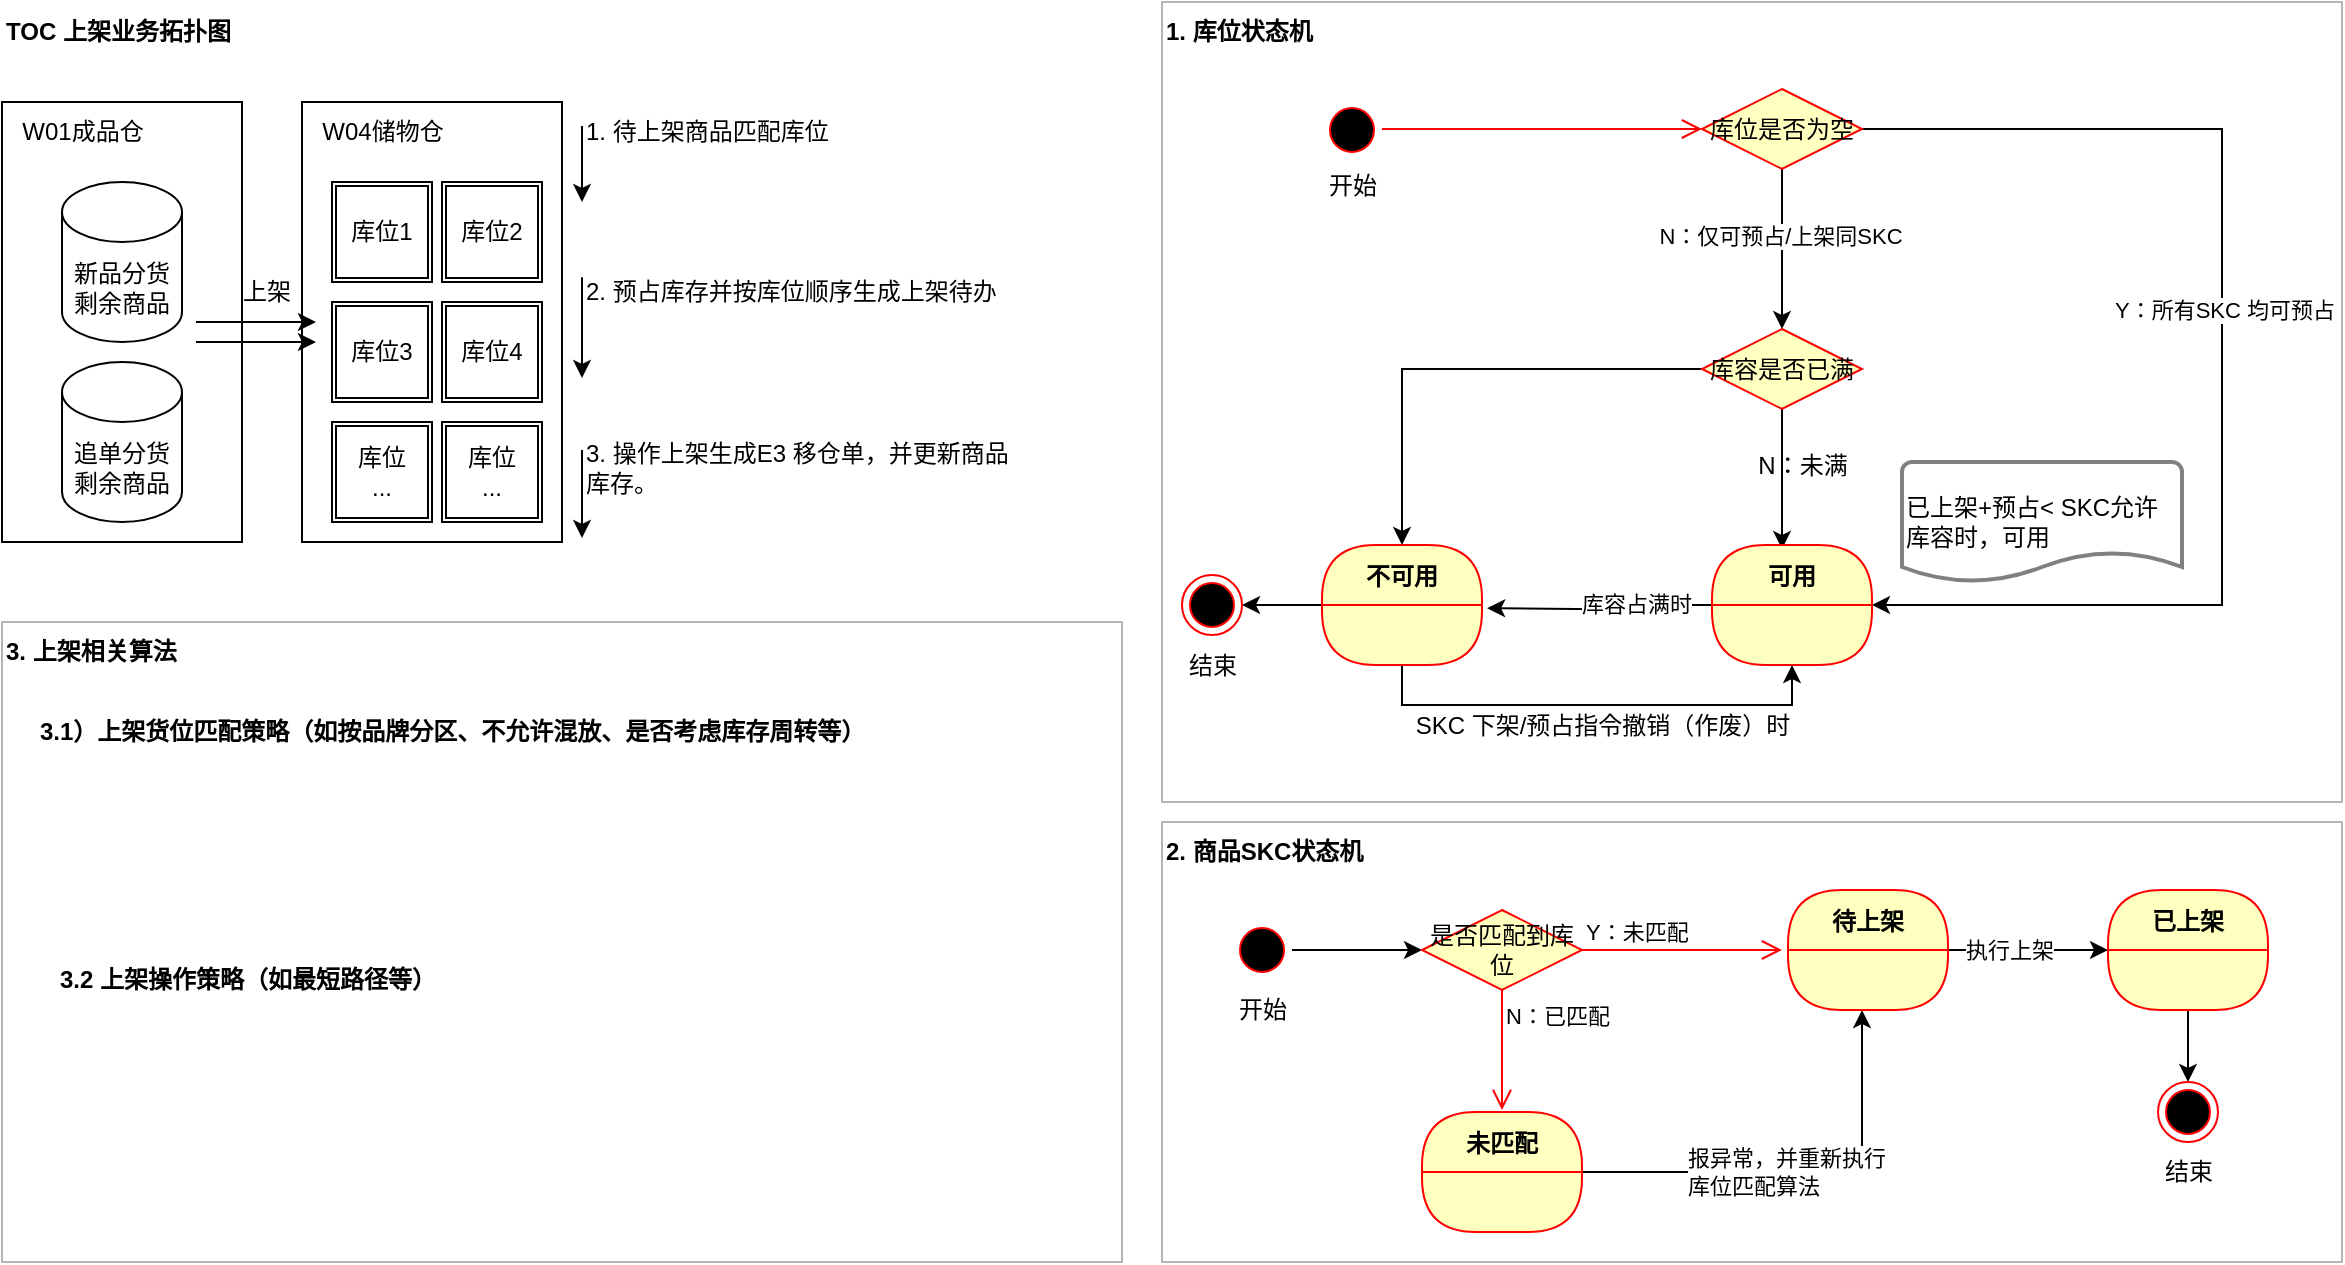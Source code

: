 <mxfile version="21.3.2" type="github">
  <diagram name="第 1 页" id="gtPpL5h6iTfyjL-9bG1J">
    <mxGraphModel dx="2018" dy="718" grid="1" gridSize="10" guides="1" tooltips="1" connect="1" arrows="1" fold="1" page="1" pageScale="1" pageWidth="827" pageHeight="1169" math="0" shadow="0">
      <root>
        <mxCell id="0" />
        <mxCell id="1" parent="0" />
        <mxCell id="0IbMQimckOaRzX1ZHGWI-1" value="TOC 上架业务拓扑图" style="text;html=1;align=left;verticalAlign=middle;resizable=0;points=[];autosize=1;strokeColor=none;fillColor=none;fontStyle=1" vertex="1" parent="1">
          <mxGeometry x="-80" width="140" height="30" as="geometry" />
        </mxCell>
        <mxCell id="0IbMQimckOaRzX1ZHGWI-2" value="" style="rounded=0;whiteSpace=wrap;html=1;" vertex="1" parent="1">
          <mxGeometry x="-80" y="50" width="120" height="220" as="geometry" />
        </mxCell>
        <mxCell id="0IbMQimckOaRzX1ZHGWI-4" value="W01成品仓" style="text;html=1;align=center;verticalAlign=middle;resizable=0;points=[];autosize=1;strokeColor=none;fillColor=none;" vertex="1" parent="1">
          <mxGeometry x="-80" y="50" width="80" height="30" as="geometry" />
        </mxCell>
        <mxCell id="0IbMQimckOaRzX1ZHGWI-7" value="" style="rounded=0;whiteSpace=wrap;html=1;" vertex="1" parent="1">
          <mxGeometry x="70" y="50" width="130" height="220" as="geometry" />
        </mxCell>
        <mxCell id="0IbMQimckOaRzX1ZHGWI-8" value="W04储物仓" style="text;html=1;align=center;verticalAlign=middle;resizable=0;points=[];autosize=1;strokeColor=none;fillColor=none;" vertex="1" parent="1">
          <mxGeometry x="70" y="50" width="80" height="30" as="geometry" />
        </mxCell>
        <mxCell id="0IbMQimckOaRzX1ZHGWI-10" value="新品分货剩余商品" style="shape=cylinder3;whiteSpace=wrap;html=1;boundedLbl=1;backgroundOutline=1;size=15;" vertex="1" parent="1">
          <mxGeometry x="-50" y="90" width="60" height="80" as="geometry" />
        </mxCell>
        <mxCell id="0IbMQimckOaRzX1ZHGWI-11" value="追单分货剩余商品" style="shape=cylinder3;whiteSpace=wrap;html=1;boundedLbl=1;backgroundOutline=1;size=15;" vertex="1" parent="1">
          <mxGeometry x="-50" y="180" width="60" height="80" as="geometry" />
        </mxCell>
        <mxCell id="0IbMQimckOaRzX1ZHGWI-13" value="库位1" style="shape=ext;double=1;whiteSpace=wrap;html=1;aspect=fixed;" vertex="1" parent="1">
          <mxGeometry x="85" y="90" width="50" height="50" as="geometry" />
        </mxCell>
        <mxCell id="0IbMQimckOaRzX1ZHGWI-14" value="库位2" style="shape=ext;double=1;whiteSpace=wrap;html=1;aspect=fixed;" vertex="1" parent="1">
          <mxGeometry x="140" y="90" width="50" height="50" as="geometry" />
        </mxCell>
        <mxCell id="0IbMQimckOaRzX1ZHGWI-15" value="库位4" style="shape=ext;double=1;whiteSpace=wrap;html=1;aspect=fixed;" vertex="1" parent="1">
          <mxGeometry x="140" y="150" width="50" height="50" as="geometry" />
        </mxCell>
        <mxCell id="0IbMQimckOaRzX1ZHGWI-16" value="库位3" style="shape=ext;double=1;whiteSpace=wrap;html=1;aspect=fixed;" vertex="1" parent="1">
          <mxGeometry x="85" y="150" width="50" height="50" as="geometry" />
        </mxCell>
        <mxCell id="0IbMQimckOaRzX1ZHGWI-17" value="库位&lt;br&gt;..." style="shape=ext;double=1;whiteSpace=wrap;html=1;aspect=fixed;" vertex="1" parent="1">
          <mxGeometry x="85" y="210" width="50" height="50" as="geometry" />
        </mxCell>
        <mxCell id="0IbMQimckOaRzX1ZHGWI-18" value="库位&lt;br&gt;..." style="shape=ext;double=1;whiteSpace=wrap;html=1;aspect=fixed;" vertex="1" parent="1">
          <mxGeometry x="140" y="210" width="50" height="50" as="geometry" />
        </mxCell>
        <mxCell id="0IbMQimckOaRzX1ZHGWI-25" value="" style="group" vertex="1" connectable="0" parent="1">
          <mxGeometry x="17" y="160" width="60" height="10" as="geometry" />
        </mxCell>
        <mxCell id="0IbMQimckOaRzX1ZHGWI-23" value="" style="endArrow=classic;html=1;rounded=0;" edge="1" parent="0IbMQimckOaRzX1ZHGWI-25">
          <mxGeometry width="50" height="50" relative="1" as="geometry">
            <mxPoint y="10" as="sourcePoint" />
            <mxPoint x="60" y="10" as="targetPoint" />
          </mxGeometry>
        </mxCell>
        <mxCell id="0IbMQimckOaRzX1ZHGWI-24" value="" style="endArrow=classic;html=1;rounded=0;" edge="1" parent="0IbMQimckOaRzX1ZHGWI-25">
          <mxGeometry width="50" height="50" relative="1" as="geometry">
            <mxPoint as="sourcePoint" />
            <mxPoint x="60" as="targetPoint" />
          </mxGeometry>
        </mxCell>
        <mxCell id="0IbMQimckOaRzX1ZHGWI-70" value="" style="rounded=0;whiteSpace=wrap;html=1;strokeColor=#B3B3B3;" vertex="1" parent="1">
          <mxGeometry x="500" width="590" height="400" as="geometry" />
        </mxCell>
        <mxCell id="0IbMQimckOaRzX1ZHGWI-71" value="" style="ellipse;html=1;shape=startState;fillColor=#000000;strokeColor=#ff0000;" vertex="1" parent="1">
          <mxGeometry x="580" y="49" width="30" height="30" as="geometry" />
        </mxCell>
        <mxCell id="0IbMQimckOaRzX1ZHGWI-72" value="" style="edgeStyle=orthogonalEdgeStyle;html=1;verticalAlign=bottom;endArrow=open;endSize=8;strokeColor=#ff0000;rounded=0;" edge="1" parent="1" source="0IbMQimckOaRzX1ZHGWI-71">
          <mxGeometry relative="1" as="geometry">
            <mxPoint x="770" y="63.5" as="targetPoint" />
          </mxGeometry>
        </mxCell>
        <mxCell id="0IbMQimckOaRzX1ZHGWI-73" value="开始" style="text;html=1;align=center;verticalAlign=middle;resizable=0;points=[];autosize=1;strokeColor=none;fillColor=none;" vertex="1" parent="1">
          <mxGeometry x="570" y="76.5" width="50" height="30" as="geometry" />
        </mxCell>
        <mxCell id="0IbMQimckOaRzX1ZHGWI-74" value="" style="edgeStyle=orthogonalEdgeStyle;rounded=0;orthogonalLoop=1;jettySize=auto;html=1;entryX=1;entryY=0.5;entryDx=0;entryDy=0;" edge="1" parent="1" source="0IbMQimckOaRzX1ZHGWI-78" target="0IbMQimckOaRzX1ZHGWI-85">
          <mxGeometry relative="1" as="geometry">
            <mxPoint x="1010" y="63.5" as="targetPoint" />
            <Array as="points">
              <mxPoint x="1030" y="64" />
              <mxPoint x="1030" y="302" />
            </Array>
          </mxGeometry>
        </mxCell>
        <mxCell id="0IbMQimckOaRzX1ZHGWI-75" value="Y：所有SKC 均可预占" style="edgeLabel;html=1;align=center;verticalAlign=middle;resizable=0;points=[];" vertex="1" connectable="0" parent="0IbMQimckOaRzX1ZHGWI-74">
          <mxGeometry x="-0.088" y="1" relative="1" as="geometry">
            <mxPoint as="offset" />
          </mxGeometry>
        </mxCell>
        <mxCell id="0IbMQimckOaRzX1ZHGWI-76" value="" style="edgeStyle=orthogonalEdgeStyle;rounded=0;orthogonalLoop=1;jettySize=auto;html=1;" edge="1" parent="1" source="0IbMQimckOaRzX1ZHGWI-78" target="0IbMQimckOaRzX1ZHGWI-81">
          <mxGeometry relative="1" as="geometry" />
        </mxCell>
        <mxCell id="0IbMQimckOaRzX1ZHGWI-77" value="N：仅可预占/上架同SKC" style="edgeLabel;html=1;align=center;verticalAlign=middle;resizable=0;points=[];" vertex="1" connectable="0" parent="0IbMQimckOaRzX1ZHGWI-76">
          <mxGeometry x="-0.165" y="-1" relative="1" as="geometry">
            <mxPoint as="offset" />
          </mxGeometry>
        </mxCell>
        <mxCell id="0IbMQimckOaRzX1ZHGWI-78" value="库位是否为空" style="rhombus;whiteSpace=wrap;html=1;fontColor=#000000;fillColor=#ffffc0;strokeColor=#ff0000;" vertex="1" parent="1">
          <mxGeometry x="770" y="43.5" width="80" height="40" as="geometry" />
        </mxCell>
        <mxCell id="0IbMQimckOaRzX1ZHGWI-79" value="" style="edgeStyle=orthogonalEdgeStyle;rounded=0;orthogonalLoop=1;jettySize=auto;html=1;" edge="1" parent="1" source="0IbMQimckOaRzX1ZHGWI-81">
          <mxGeometry relative="1" as="geometry">
            <mxPoint x="810" y="273.5" as="targetPoint" />
          </mxGeometry>
        </mxCell>
        <mxCell id="0IbMQimckOaRzX1ZHGWI-80" value="" style="edgeStyle=orthogonalEdgeStyle;rounded=0;orthogonalLoop=1;jettySize=auto;html=1;" edge="1" parent="1" source="0IbMQimckOaRzX1ZHGWI-81" target="0IbMQimckOaRzX1ZHGWI-89">
          <mxGeometry relative="1" as="geometry">
            <mxPoint x="710" y="183.5" as="targetPoint" />
          </mxGeometry>
        </mxCell>
        <mxCell id="0IbMQimckOaRzX1ZHGWI-81" value="库容是否已满" style="rhombus;whiteSpace=wrap;html=1;fontColor=#000000;fillColor=#ffffc0;strokeColor=#ff0000;" vertex="1" parent="1">
          <mxGeometry x="770" y="163.5" width="80" height="40" as="geometry" />
        </mxCell>
        <mxCell id="0IbMQimckOaRzX1ZHGWI-82" value="已上架+预占&amp;lt; SKC允许库容时，可用" style="strokeWidth=2;html=1;shape=mxgraph.flowchart.document2;whiteSpace=wrap;size=0.25;align=left;strokeColor=#808080;" vertex="1" parent="1">
          <mxGeometry x="870" y="230" width="140" height="60" as="geometry" />
        </mxCell>
        <mxCell id="0IbMQimckOaRzX1ZHGWI-83" value="" style="edgeStyle=orthogonalEdgeStyle;rounded=0;orthogonalLoop=1;jettySize=auto;html=1;entryX=1.032;entryY=0.053;entryDx=0;entryDy=0;entryPerimeter=0;" edge="1" parent="1" source="0IbMQimckOaRzX1ZHGWI-85">
          <mxGeometry relative="1" as="geometry">
            <mxPoint x="662.56" y="303.09" as="targetPoint" />
          </mxGeometry>
        </mxCell>
        <mxCell id="0IbMQimckOaRzX1ZHGWI-84" value="库容占满时" style="edgeLabel;html=1;align=center;verticalAlign=middle;resizable=0;points=[];" vertex="1" connectable="0" parent="0IbMQimckOaRzX1ZHGWI-83">
          <mxGeometry x="-0.331" y="-1" relative="1" as="geometry">
            <mxPoint as="offset" />
          </mxGeometry>
        </mxCell>
        <mxCell id="0IbMQimckOaRzX1ZHGWI-85" value="可用" style="swimlane;fontStyle=1;align=center;verticalAlign=middle;childLayout=stackLayout;horizontal=1;startSize=30;horizontalStack=0;resizeParent=0;resizeLast=1;container=0;fontColor=#000000;collapsible=0;rounded=1;arcSize=30;strokeColor=#ff0000;fillColor=#ffffc0;swimlaneFillColor=#ffffc0;dropTarget=0;" vertex="1" parent="1">
          <mxGeometry x="775" y="271.5" width="80" height="60" as="geometry" />
        </mxCell>
        <mxCell id="0IbMQimckOaRzX1ZHGWI-86" value="N：未满" style="text;html=1;align=center;verticalAlign=middle;resizable=0;points=[];autosize=1;strokeColor=none;fillColor=none;" vertex="1" parent="1">
          <mxGeometry x="785" y="216.5" width="70" height="30" as="geometry" />
        </mxCell>
        <mxCell id="0IbMQimckOaRzX1ZHGWI-87" value="" style="edgeStyle=orthogonalEdgeStyle;rounded=0;orthogonalLoop=1;jettySize=auto;html=1;entryX=1;entryY=0.5;entryDx=0;entryDy=0;" edge="1" parent="1" source="0IbMQimckOaRzX1ZHGWI-89" target="0IbMQimckOaRzX1ZHGWI-90">
          <mxGeometry relative="1" as="geometry">
            <Array as="points" />
          </mxGeometry>
        </mxCell>
        <mxCell id="0IbMQimckOaRzX1ZHGWI-88" value="" style="edgeStyle=orthogonalEdgeStyle;rounded=0;orthogonalLoop=1;jettySize=auto;html=1;entryX=0.5;entryY=1;entryDx=0;entryDy=0;exitX=0.5;exitY=1;exitDx=0;exitDy=0;" edge="1" parent="1" source="0IbMQimckOaRzX1ZHGWI-89" target="0IbMQimckOaRzX1ZHGWI-85">
          <mxGeometry relative="1" as="geometry">
            <mxPoint x="620" y="411.5" as="targetPoint" />
          </mxGeometry>
        </mxCell>
        <mxCell id="0IbMQimckOaRzX1ZHGWI-89" value="不可用" style="swimlane;fontStyle=1;align=center;verticalAlign=middle;childLayout=stackLayout;horizontal=1;startSize=30;horizontalStack=0;resizeParent=0;resizeLast=1;container=0;fontColor=#000000;collapsible=0;rounded=1;arcSize=30;strokeColor=#ff0000;fillColor=#ffffc0;swimlaneFillColor=#ffffc0;dropTarget=0;" vertex="1" parent="1">
          <mxGeometry x="580" y="271.5" width="80" height="60" as="geometry" />
        </mxCell>
        <mxCell id="0IbMQimckOaRzX1ZHGWI-90" value="" style="ellipse;html=1;shape=endState;fillColor=#000000;strokeColor=#ff0000;" vertex="1" parent="1">
          <mxGeometry x="510" y="286.5" width="30" height="30" as="geometry" />
        </mxCell>
        <mxCell id="0IbMQimckOaRzX1ZHGWI-91" value="结束" style="text;html=1;align=center;verticalAlign=middle;resizable=0;points=[];autosize=1;strokeColor=none;fillColor=none;" vertex="1" parent="1">
          <mxGeometry x="500" y="316.5" width="50" height="30" as="geometry" />
        </mxCell>
        <mxCell id="0IbMQimckOaRzX1ZHGWI-92" value="SKC 下架/预占指令撤销（作废）时" style="text;html=1;align=center;verticalAlign=middle;resizable=0;points=[];autosize=1;strokeColor=none;fillColor=none;" vertex="1" parent="1">
          <mxGeometry x="615" y="346.5" width="210" height="30" as="geometry" />
        </mxCell>
        <mxCell id="0IbMQimckOaRzX1ZHGWI-93" value="1. 库位状态机" style="text;html=1;align=left;verticalAlign=middle;resizable=0;points=[];autosize=1;strokeColor=none;fillColor=none;fontStyle=1" vertex="1" parent="1">
          <mxGeometry x="500" width="100" height="30" as="geometry" />
        </mxCell>
        <mxCell id="0IbMQimckOaRzX1ZHGWI-94" value="" style="rounded=0;whiteSpace=wrap;html=1;strokeColor=#B3B3B3;" vertex="1" parent="1">
          <mxGeometry x="500" y="410" width="590" height="220" as="geometry" />
        </mxCell>
        <mxCell id="0IbMQimckOaRzX1ZHGWI-150" value="" style="edgeStyle=orthogonalEdgeStyle;rounded=0;orthogonalLoop=1;jettySize=auto;html=1;" edge="1" parent="1" source="0IbMQimckOaRzX1ZHGWI-95" target="0IbMQimckOaRzX1ZHGWI-147">
          <mxGeometry relative="1" as="geometry" />
        </mxCell>
        <mxCell id="0IbMQimckOaRzX1ZHGWI-95" value="" style="ellipse;html=1;shape=startState;fillColor=#000000;strokeColor=#ff0000;" vertex="1" parent="1">
          <mxGeometry x="535" y="459" width="30" height="30" as="geometry" />
        </mxCell>
        <mxCell id="0IbMQimckOaRzX1ZHGWI-117" value="2. 商品SKC状态机" style="text;html=1;align=left;verticalAlign=middle;resizable=0;points=[];autosize=1;strokeColor=none;fillColor=none;fontStyle=1" vertex="1" parent="1">
          <mxGeometry x="500" y="410" width="120" height="30" as="geometry" />
        </mxCell>
        <mxCell id="0IbMQimckOaRzX1ZHGWI-121" value="" style="group" vertex="1" connectable="0" parent="1">
          <mxGeometry x="210" y="50" width="140" height="92" as="geometry" />
        </mxCell>
        <mxCell id="0IbMQimckOaRzX1ZHGWI-119" value="" style="endArrow=classic;html=1;rounded=0;" edge="1" parent="0IbMQimckOaRzX1ZHGWI-121">
          <mxGeometry width="50" height="50" relative="1" as="geometry">
            <mxPoint y="12" as="sourcePoint" />
            <mxPoint y="50" as="targetPoint" />
          </mxGeometry>
        </mxCell>
        <mxCell id="0IbMQimckOaRzX1ZHGWI-120" value="1. 待上架商品匹配库位" style="text;html=1;align=left;verticalAlign=middle;resizable=0;points=[];autosize=1;strokeColor=none;fillColor=none;" vertex="1" parent="0IbMQimckOaRzX1ZHGWI-121">
          <mxGeometry width="140" height="30" as="geometry" />
        </mxCell>
        <mxCell id="0IbMQimckOaRzX1ZHGWI-122" value="" style="group" vertex="1" connectable="0" parent="1">
          <mxGeometry x="210" y="130" width="230" height="58" as="geometry" />
        </mxCell>
        <mxCell id="0IbMQimckOaRzX1ZHGWI-123" value="" style="endArrow=classic;html=1;rounded=0;" edge="1" parent="0IbMQimckOaRzX1ZHGWI-122">
          <mxGeometry width="50" height="50" relative="1" as="geometry">
            <mxPoint y="7.565" as="sourcePoint" />
            <mxPoint y="58" as="targetPoint" />
          </mxGeometry>
        </mxCell>
        <mxCell id="0IbMQimckOaRzX1ZHGWI-124" value="2. 预占库存并按库位顺序生成上架待办" style="text;html=1;align=left;verticalAlign=middle;resizable=0;points=[];autosize=1;strokeColor=none;fillColor=none;" vertex="1" parent="0IbMQimckOaRzX1ZHGWI-122">
          <mxGeometry width="230" height="30" as="geometry" />
        </mxCell>
        <mxCell id="0IbMQimckOaRzX1ZHGWI-131" value="" style="group" vertex="1" connectable="0" parent="1">
          <mxGeometry x="210" y="180" width="290" height="92" as="geometry" />
        </mxCell>
        <mxCell id="0IbMQimckOaRzX1ZHGWI-132" value="" style="endArrow=classic;html=1;rounded=0;" edge="1" parent="0IbMQimckOaRzX1ZHGWI-131">
          <mxGeometry width="50" height="50" relative="1" as="geometry">
            <mxPoint y="44" as="sourcePoint" />
            <mxPoint y="88" as="targetPoint" />
          </mxGeometry>
        </mxCell>
        <mxCell id="0IbMQimckOaRzX1ZHGWI-133" value="3. 操作上架生成E3&lt;span style=&quot;white-space: pre;&quot;&gt; &lt;/span&gt;移仓单，并更新商品&lt;br&gt;库存。" style="text;html=1;align=left;verticalAlign=middle;resizable=0;points=[];autosize=1;strokeColor=none;fillColor=none;" vertex="1" parent="0IbMQimckOaRzX1ZHGWI-131">
          <mxGeometry y="33" width="240" height="40" as="geometry" />
        </mxCell>
        <mxCell id="0IbMQimckOaRzX1ZHGWI-144" value="开始" style="text;html=1;align=center;verticalAlign=middle;resizable=0;points=[];autosize=1;strokeColor=none;fillColor=none;" vertex="1" parent="1">
          <mxGeometry x="525" y="489" width="50" height="30" as="geometry" />
        </mxCell>
        <mxCell id="0IbMQimckOaRzX1ZHGWI-147" value="是否匹配到库位" style="rhombus;whiteSpace=wrap;html=1;fontColor=#000000;fillColor=#ffffc0;strokeColor=#ff0000;" vertex="1" parent="1">
          <mxGeometry x="630" y="454" width="80" height="40" as="geometry" />
        </mxCell>
        <mxCell id="0IbMQimckOaRzX1ZHGWI-148" value="Y：未匹配" style="edgeStyle=orthogonalEdgeStyle;html=1;align=left;verticalAlign=bottom;endArrow=open;endSize=8;strokeColor=#ff0000;rounded=0;" edge="1" source="0IbMQimckOaRzX1ZHGWI-147" parent="1">
          <mxGeometry x="-1" relative="1" as="geometry">
            <mxPoint x="810" y="474" as="targetPoint" />
          </mxGeometry>
        </mxCell>
        <mxCell id="0IbMQimckOaRzX1ZHGWI-149" value="N：已匹配" style="edgeStyle=orthogonalEdgeStyle;html=1;align=left;verticalAlign=top;endArrow=open;endSize=8;strokeColor=#ff0000;rounded=0;" edge="1" source="0IbMQimckOaRzX1ZHGWI-147" parent="1">
          <mxGeometry x="-1" relative="1" as="geometry">
            <mxPoint x="670" y="554" as="targetPoint" />
          </mxGeometry>
        </mxCell>
        <mxCell id="0IbMQimckOaRzX1ZHGWI-156" value="" style="edgeStyle=orthogonalEdgeStyle;rounded=0;orthogonalLoop=1;jettySize=auto;html=1;exitX=1;exitY=0.5;exitDx=0;exitDy=0;" edge="1" parent="1" source="0IbMQimckOaRzX1ZHGWI-154" target="0IbMQimckOaRzX1ZHGWI-151">
          <mxGeometry relative="1" as="geometry">
            <mxPoint x="850" y="584" as="sourcePoint" />
            <Array as="points">
              <mxPoint x="850" y="585" />
            </Array>
          </mxGeometry>
        </mxCell>
        <mxCell id="0IbMQimckOaRzX1ZHGWI-157" value="报异常，并重新执行&lt;br&gt;库位匹配算法" style="edgeLabel;html=1;align=left;verticalAlign=middle;resizable=0;points=[];" vertex="1" connectable="0" parent="0IbMQimckOaRzX1ZHGWI-156">
          <mxGeometry x="-0.538" relative="1" as="geometry">
            <mxPoint as="offset" />
          </mxGeometry>
        </mxCell>
        <mxCell id="0IbMQimckOaRzX1ZHGWI-159" value="" style="edgeStyle=orthogonalEdgeStyle;rounded=0;orthogonalLoop=1;jettySize=auto;html=1;" edge="1" parent="1" source="0IbMQimckOaRzX1ZHGWI-151" target="0IbMQimckOaRzX1ZHGWI-158">
          <mxGeometry relative="1" as="geometry" />
        </mxCell>
        <mxCell id="0IbMQimckOaRzX1ZHGWI-161" value="执行上架" style="edgeLabel;html=1;align=right;verticalAlign=middle;resizable=0;points=[];" vertex="1" connectable="0" parent="0IbMQimckOaRzX1ZHGWI-159">
          <mxGeometry x="0.324" relative="1" as="geometry">
            <mxPoint as="offset" />
          </mxGeometry>
        </mxCell>
        <mxCell id="0IbMQimckOaRzX1ZHGWI-151" value="待上架" style="swimlane;fontStyle=1;align=center;verticalAlign=middle;childLayout=stackLayout;horizontal=1;startSize=30;horizontalStack=0;resizeParent=0;resizeLast=1;container=0;fontColor=#000000;collapsible=0;rounded=1;arcSize=30;strokeColor=#ff0000;fillColor=#ffffc0;swimlaneFillColor=#ffffc0;dropTarget=0;" vertex="1" parent="1">
          <mxGeometry x="813" y="444" width="80" height="60" as="geometry" />
        </mxCell>
        <mxCell id="0IbMQimckOaRzX1ZHGWI-154" value="未匹配" style="swimlane;fontStyle=1;align=center;verticalAlign=middle;childLayout=stackLayout;horizontal=1;startSize=30;horizontalStack=0;resizeParent=0;resizeLast=1;container=0;fontColor=#000000;collapsible=0;rounded=1;arcSize=30;strokeColor=#ff0000;fillColor=#ffffc0;swimlaneFillColor=#ffffc0;dropTarget=0;" vertex="1" parent="1">
          <mxGeometry x="630" y="555" width="80" height="60" as="geometry" />
        </mxCell>
        <mxCell id="0IbMQimckOaRzX1ZHGWI-163" value="" style="edgeStyle=orthogonalEdgeStyle;rounded=0;orthogonalLoop=1;jettySize=auto;html=1;" edge="1" parent="1" source="0IbMQimckOaRzX1ZHGWI-158" target="0IbMQimckOaRzX1ZHGWI-162">
          <mxGeometry relative="1" as="geometry" />
        </mxCell>
        <mxCell id="0IbMQimckOaRzX1ZHGWI-158" value="已上架" style="swimlane;fontStyle=1;align=center;verticalAlign=middle;childLayout=stackLayout;horizontal=1;startSize=30;horizontalStack=0;resizeParent=0;resizeLast=1;container=0;fontColor=#000000;collapsible=0;rounded=1;arcSize=30;strokeColor=#ff0000;fillColor=#ffffc0;swimlaneFillColor=#ffffc0;dropTarget=0;" vertex="1" parent="1">
          <mxGeometry x="973" y="444" width="80" height="60" as="geometry" />
        </mxCell>
        <mxCell id="0IbMQimckOaRzX1ZHGWI-162" value="" style="ellipse;html=1;shape=endState;fillColor=#000000;strokeColor=#ff0000;" vertex="1" parent="1">
          <mxGeometry x="998" y="540" width="30" height="30" as="geometry" />
        </mxCell>
        <mxCell id="0IbMQimckOaRzX1ZHGWI-164" value="结束" style="text;html=1;align=center;verticalAlign=middle;resizable=0;points=[];autosize=1;strokeColor=none;fillColor=none;" vertex="1" parent="1">
          <mxGeometry x="988" y="570" width="50" height="30" as="geometry" />
        </mxCell>
        <mxCell id="0IbMQimckOaRzX1ZHGWI-165" value="上架" style="text;html=1;align=center;verticalAlign=middle;resizable=0;points=[];autosize=1;strokeColor=none;fillColor=none;" vertex="1" parent="1">
          <mxGeometry x="27" y="130" width="50" height="30" as="geometry" />
        </mxCell>
        <mxCell id="0IbMQimckOaRzX1ZHGWI-166" value="" style="rounded=0;whiteSpace=wrap;html=1;strokeColor=#B3B3B3;" vertex="1" parent="1">
          <mxGeometry x="-80" y="310" width="560" height="320" as="geometry" />
        </mxCell>
        <mxCell id="0IbMQimckOaRzX1ZHGWI-167" value="3. 上架相关算法" style="text;html=1;align=left;verticalAlign=middle;resizable=0;points=[];autosize=1;strokeColor=none;fillColor=none;fontStyle=1" vertex="1" parent="1">
          <mxGeometry x="-80" y="310" width="110" height="30" as="geometry" />
        </mxCell>
        <mxCell id="0IbMQimckOaRzX1ZHGWI-168" value="3.1）上架货位匹配策略（如按品牌分区、不允许混放、是否考虑库存周转等）" style="text;html=1;align=left;verticalAlign=middle;resizable=0;points=[];autosize=1;strokeColor=none;fillColor=none;fontStyle=1" vertex="1" parent="1">
          <mxGeometry x="-63" y="350" width="440" height="30" as="geometry" />
        </mxCell>
        <mxCell id="0IbMQimckOaRzX1ZHGWI-169" value="3.2 上架操作策略（如最短路径等）" style="text;html=1;align=left;verticalAlign=middle;resizable=0;points=[];autosize=1;strokeColor=none;fillColor=none;fontStyle=1" vertex="1" parent="1">
          <mxGeometry x="-53" y="474" width="210" height="30" as="geometry" />
        </mxCell>
      </root>
    </mxGraphModel>
  </diagram>
</mxfile>
